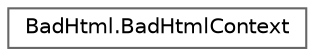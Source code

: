 digraph "Graphical Class Hierarchy"
{
 // LATEX_PDF_SIZE
  bgcolor="transparent";
  edge [fontname=Helvetica,fontsize=10,labelfontname=Helvetica,labelfontsize=10];
  node [fontname=Helvetica,fontsize=10,shape=box,height=0.2,width=0.4];
  rankdir="LR";
  Node0 [id="Node000000",label="BadHtml.BadHtmlContext",height=0.2,width=0.4,color="grey40", fillcolor="white", style="filled",URL="$class_bad_html_1_1_bad_html_context.html",tooltip=" "];
}
